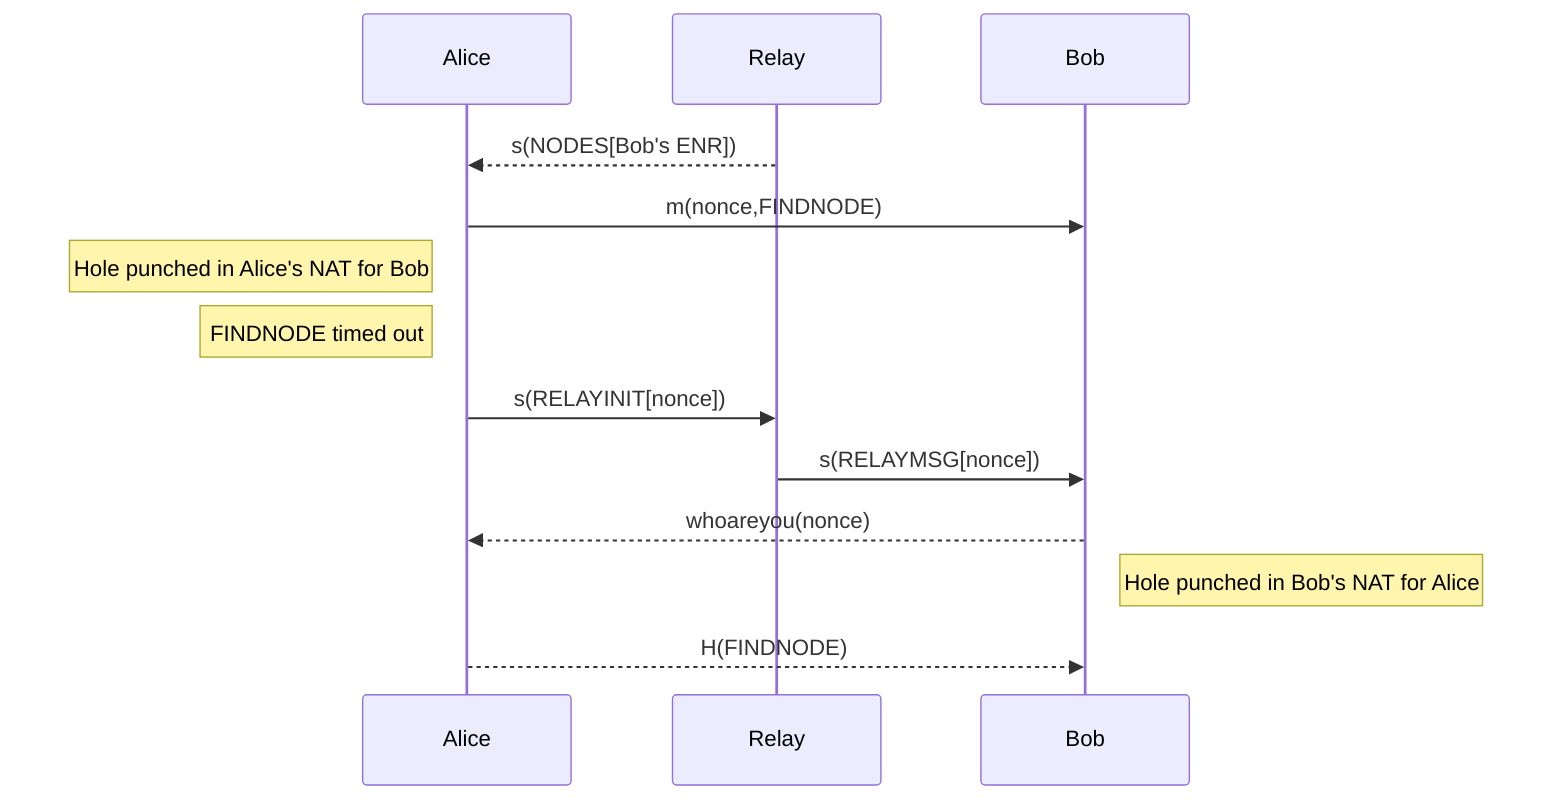 sequenceDiagram
    participant Alice
    participant Relay
    participant Bob

    Relay-->>Alice: s(NODES[Bob's ENR])
    Alice->>Bob: m(nonce,FINDNODE)
    Note left of Alice:Hole punched in Alice's NAT for Bob
    Note left of Alice:FINDNODE timed out
    Alice->>Relay: s(RELAYINIT[nonce])
    Relay->>Bob: s(RELAYMSG[nonce])
    Bob-->>Alice: whoareyou(nonce)
    Note right of Bob: Hole punched in Bob's NAT for Alice
    Alice-->>Bob: H(FINDNODE)